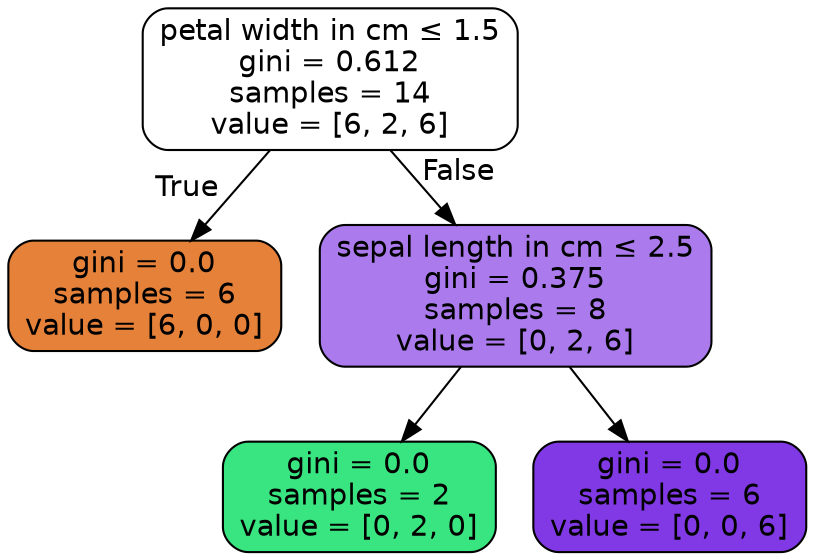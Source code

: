 digraph Tree {
node [shape=box, style="filled, rounded", color="black", fontname="helvetica"] ;
edge [fontname="helvetica"] ;
0 [label=<petal width in cm &le; 1.5<br/>gini = 0.612<br/>samples = 14<br/>value = [6, 2, 6]>, fillcolor="#ffffff"] ;
1 [label=<gini = 0.0<br/>samples = 6<br/>value = [6, 0, 0]>, fillcolor="#e58139"] ;
0 -> 1 [labeldistance=2.5, labelangle=45, headlabel="True"] ;
2 [label=<sepal length in cm &le; 2.5<br/>gini = 0.375<br/>samples = 8<br/>value = [0, 2, 6]>, fillcolor="#ab7bee"] ;
0 -> 2 [labeldistance=2.5, labelangle=-45, headlabel="False"] ;
3 [label=<gini = 0.0<br/>samples = 2<br/>value = [0, 2, 0]>, fillcolor="#39e581"] ;
2 -> 3 ;
4 [label=<gini = 0.0<br/>samples = 6<br/>value = [0, 0, 6]>, fillcolor="#8139e5"] ;
2 -> 4 ;
}